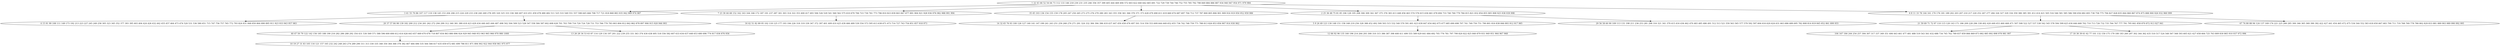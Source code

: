 digraph true_tree {
	"0" -> "1"
	"1" -> "2"
	"0" -> "3"
	"3" -> "4"
	"1" -> "5"
	"0" -> "6"
	"0" -> "7"
	"0" -> "8"
	"8" -> "9"
	"7" -> "10"
	"5" -> "11"
	"7" -> "12"
	"5" -> "13"
	"8" -> "14"
	"6" -> "15"
	"9" -> "16"
	"11" -> "17"
	"9" -> "18"
	"10" -> "19"
	"0" [label="1 22 43 46 52 54 64 73 112 133 146 218 230 231 235 246 356 357 399 405 444 469 494 572 603 622 640 642 665 691 722 729 739 744 746 752 755 785 792 798 849 884 886 887 934 940 947 954 971 979 984"];
	"1" [label="3 41 55 70 86 107 117 119 138 145 153 204 206 215 224 229 233 238 240 269 278 295 320 325 333 336 360 407 433 451 459 478 480 482 511 525 533 549 551 557 598 645 666 708 717 721 818 868 883 935 942 969 974 987"];
	"2" [label="4 15 91 99 108 111 149 173 192 213 223 227 245 249 258 305 323 345 352 377 393 395 403 404 424 426 432 442 455 457 464 473 474 520 531 536 580 651 715 747 756 757 765 772 793 824 831 848 850 864 890 895 911 923 933 943 957 983"];
	"3" [label="7 23 30 44 68 152 162 163 164 166 172 187 191 237 287 301 303 314 322 353 400 417 493 506 526 529 541 560 562 575 610 679 706 723 730 761 773 796 810 823 839 843 847 877 891 904 921 928 936 976 982 988 991 994"];
	"4" [label="16 42 51 82 89 95 102 118 125 177 193 194 226 318 319 339 347 372 397 401 409 410 425 439 466 489 539 554 573 595 613 638 671 673 714 727 743 754 851 857 918 973"];
	"5" [label="20 37 57 84 98 139 182 200 212 234 261 262 272 294 299 312 340 381 389 418 423 429 434 440 445 446 487 498 502 504 509 523 528 547 558 584 587 602 608 628 701 703 709 716 720 724 728 731 753 766 770 783 803 804 812 842 862 878 897 906 915 920 946 993"];
	"6" [label="35 45 103 136 154 155 159 178 205 247 250 265 273 275 276 279 280 283 343 355 358 361 366 370 371 373 428 479 490 611 619 660 674 687 697 704 712 737 787 800 805 806 901 909 916 919 950 952 959 986"];
	"7" [label="2 25 36 48 75 81 85 106 128 195 208 306 309 342 367 375 376 383 413 448 456 463 574 576 615 636 661 678 694 733 740 760 779 784 815 821 832 854 855 905 908 925 938 939 998"];
	"8" [label="6 8 11 33 78 144 161 170 176 181 189 202 203 207 210 217 220 252 267 277 284 326 327 329 334 359 380 385 391 412 414 421 505 516 546 581 585 586 590 656 682 693 738 758 775 794 827 828 835 844 860 867 874 875 888 900 926 932 960 999"];
	"9" [label="21 59 69 71 72 97 110 115 120 143 171 186 209 228 296 338 402 420 449 453 460 468 471 507 508 522 527 537 538 542 545 578 594 599 625 630 646 668 702 710 713 726 732 735 764 767 777 791 795 841 858 870 872 913 927 941"];
	"10" [label="5 9 24 49 123 130 148 151 158 168 219 256 328 388 452 492 500 503 515 532 540 570 591 601 623 639 647 654 662 675 677 685 690 698 707 741 749 750 751 790 801 816 838 846 893 912 917 985"];
	"11" [label="40 47 50 79 122 142 156 185 188 190 216 282 286 288 292 354 431 530 569 571 588 596 600 606 612 614 626 643 657 669 670 676 718 807 834 863 880 896 924 929 945 948 953 963 965 966 970 980 1000"];
	"12" [label="29 56 58 60 90 109 113 131 198 211 236 253 281 298 316 321 341 379 415 416 436 462 470 483 485 486 491 512 513 521 559 563 565 577 579 592 597 604 616 620 624 631 663 686 689 695 782 808 814 819 845 852 861 899 955"];
	"13" [label="13 26 28 34 53 63 87 114 129 134 197 201 222 239 255 331 363 374 430 438 495 518 556 582 607 633 634 637 648 653 680 696 774 817 836 876 956"];
	"14" [label="67 74 80 88 94 124 137 169 174 221 225 266 285 300 346 365 369 390 392 422 427 441 454 465 472 475 534 544 552 583 618 650 667 683 700 711 719 768 769 778 780 802 829 833 881 889 903 989 990 992 995"];
	"15" [label="14 32 65 76 93 100 126 127 140 141 147 199 241 243 251 259 268 270 271 291 324 332 384 394 396 419 437 447 450 458 476 497 501 514 550 553 609 644 649 652 655 736 742 748 759 771 788 813 826 853 856 907 914 930 962"];
	"16" [label="104 167 184 244 254 257 304 307 317 337 349 351 406 443 461 477 481 488 519 543 561 632 688 734 745 762 789 837 859 866 869 873 882 885 892 898 978 981 997"];
	"17" [label="10 19 27 31 83 105 116 121 157 165 232 242 248 263 274 289 290 311 313 330 335 348 350 364 368 378 382 467 484 496 535 564 566 617 635 659 672 681 699 786 811 871 894 902 922 944 958 961 975 977"];
	"18" [label="17 18 38 39 61 62 77 101 132 150 175 179 180 183 260 297 302 344 362 435 510 517 524 548 567 568 593 605 621 627 658 664 725 763 809 830 865 910 937 972 996"];
	"19" [label="12 66 92 96 135 160 196 214 264 293 308 310 315 386 387 398 408 411 499 555 589 629 641 684 692 705 776 781 797 799 820 822 825 840 879 931 949 951 964 967 968"];
}
